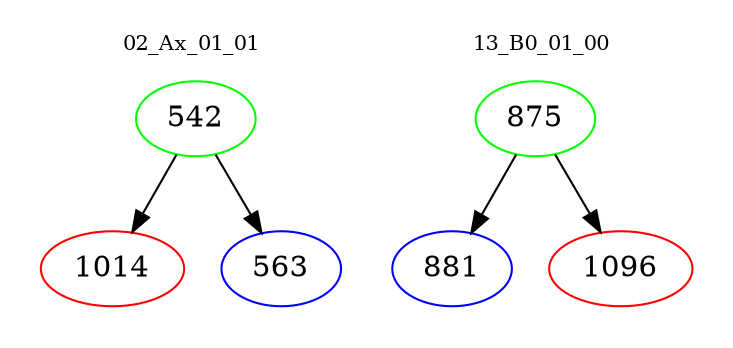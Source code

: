 digraph{
subgraph cluster_0 {
color = white
label = "02_Ax_01_01";
fontsize=10;
T0_542 [label="542", color="green"]
T0_542 -> T0_1014 [color="black"]
T0_1014 [label="1014", color="red"]
T0_542 -> T0_563 [color="black"]
T0_563 [label="563", color="blue"]
}
subgraph cluster_1 {
color = white
label = "13_B0_01_00";
fontsize=10;
T1_875 [label="875", color="green"]
T1_875 -> T1_881 [color="black"]
T1_881 [label="881", color="blue"]
T1_875 -> T1_1096 [color="black"]
T1_1096 [label="1096", color="red"]
}
}
